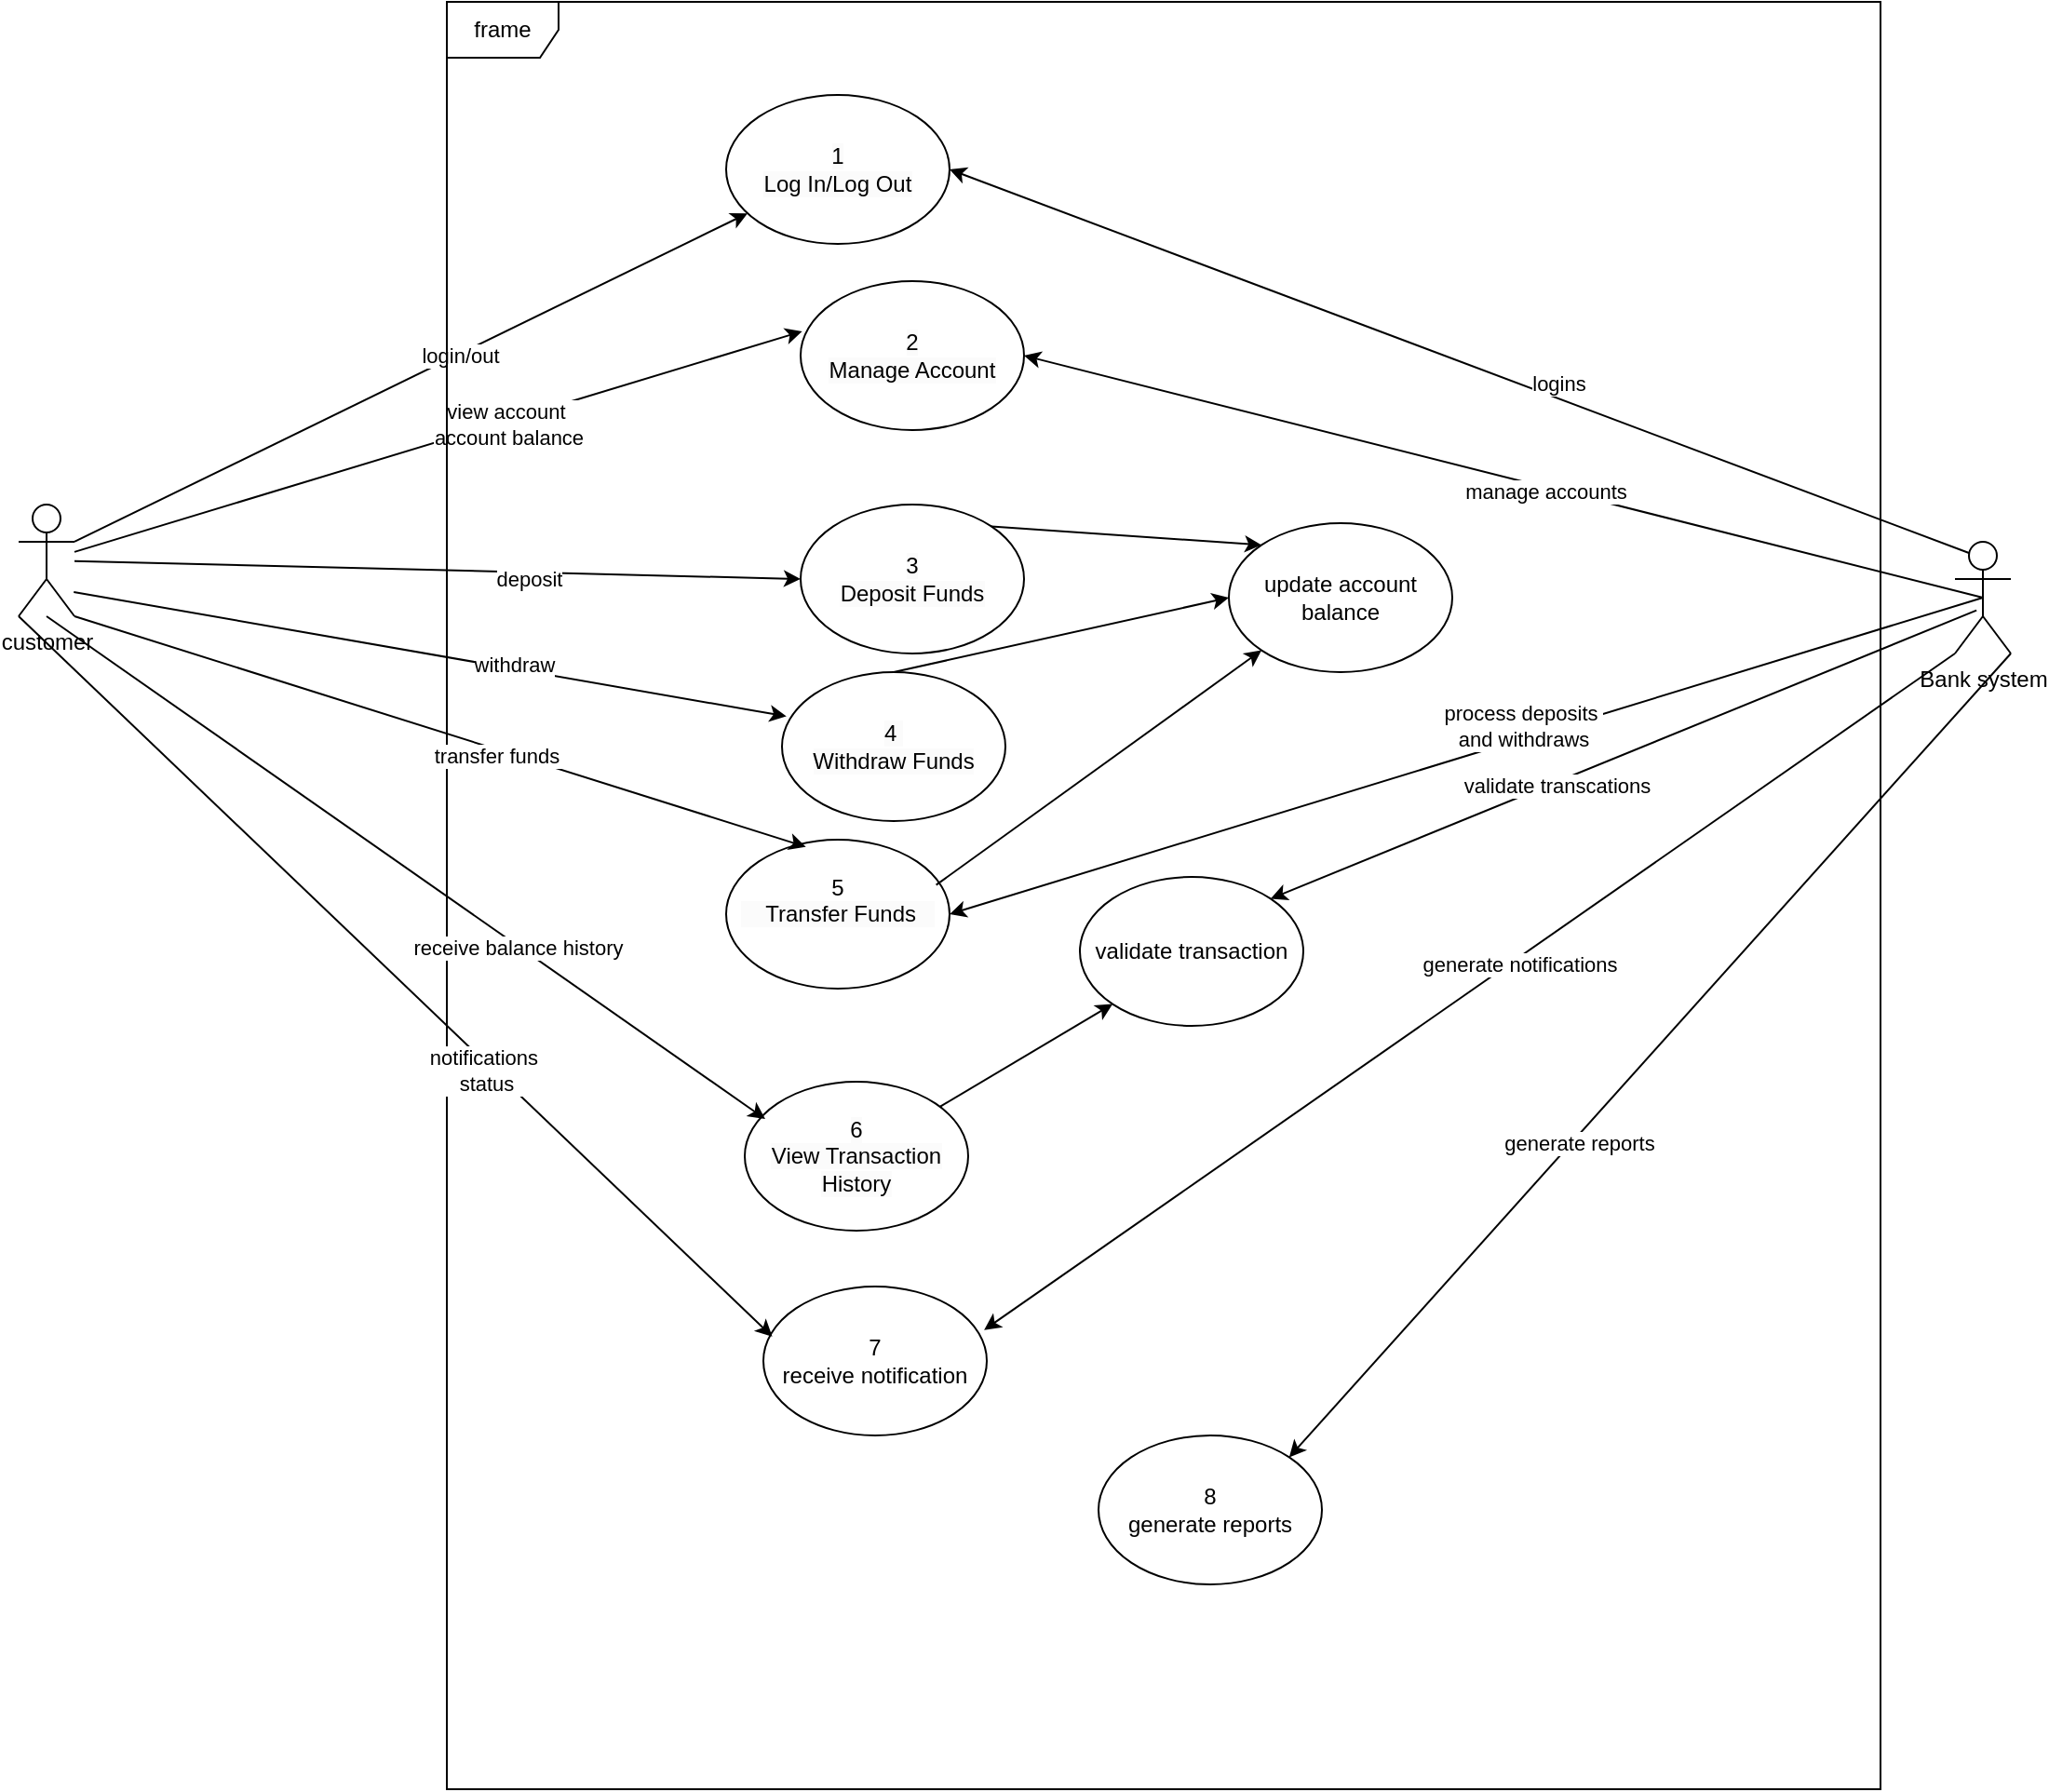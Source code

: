 <mxfile version="24.7.17" pages="2">
  <diagram name="Page-1" id="juA0X05BNH79IVrg6YoW">
    <mxGraphModel grid="1" page="1" gridSize="10" guides="1" tooltips="1" connect="1" arrows="1" fold="1" pageScale="1" pageWidth="850" pageHeight="1100" math="0" shadow="0">
      <root>
        <mxCell id="0" />
        <mxCell id="1" parent="0" />
        <mxCell id="JG5Z1cph0WpagBXa_NsM-11" value="customer" style="shape=umlActor;verticalLabelPosition=bottom;verticalAlign=top;html=1;" vertex="1" parent="1">
          <mxGeometry x="-310" y="360" width="30" height="60" as="geometry" />
        </mxCell>
        <mxCell id="JG5Z1cph0WpagBXa_NsM-12" value="&#xa;&lt;br style=&quot;forced-color-adjust: none; color: rgb(0, 0, 0); font-family: Helvetica; font-size: 12px; font-style: normal; font-variant-ligatures: normal; font-variant-caps: normal; font-weight: 400; letter-spacing: normal; orphans: 2; text-align: center; text-indent: 0px; text-transform: none; widows: 2; word-spacing: 0px; -webkit-text-stroke-width: 0px; white-space: normal; background-color: rgb(251, 251, 251); text-decoration-thickness: initial; text-decoration-style: initial; text-decoration-color: initial;&quot;&gt;&lt;span style=&quot;color: rgb(0, 0, 0); font-family: Helvetica; font-size: 12px; font-style: normal; font-variant-ligatures: normal; font-variant-caps: normal; font-weight: 400; letter-spacing: normal; orphans: 2; text-align: center; text-indent: 0px; text-transform: none; widows: 2; word-spacing: 0px; -webkit-text-stroke-width: 0px; white-space: normal; background-color: rgb(251, 251, 251); text-decoration-thickness: initial; text-decoration-style: initial; text-decoration-color: initial; display: inline !important; float: none;&quot;&gt;1&lt;/span&gt;&lt;br style=&quot;forced-color-adjust: none; color: rgb(0, 0, 0); font-family: Helvetica; font-size: 12px; font-style: normal; font-variant-ligatures: normal; font-variant-caps: normal; font-weight: 400; letter-spacing: normal; orphans: 2; text-align: center; text-indent: 0px; text-transform: none; widows: 2; word-spacing: 0px; -webkit-text-stroke-width: 0px; white-space: normal; background-color: rgb(251, 251, 251); text-decoration-thickness: initial; text-decoration-style: initial; text-decoration-color: initial;&quot;&gt;&lt;div style=&quot;forced-color-adjust: none; color: rgb(0, 0, 0); font-family: Helvetica; font-size: 12px; font-style: normal; font-variant-ligatures: normal; font-variant-caps: normal; font-weight: 400; letter-spacing: normal; orphans: 2; text-align: center; text-indent: 0px; text-transform: none; widows: 2; word-spacing: 0px; -webkit-text-stroke-width: 0px; white-space: normal; background-color: rgb(251, 251, 251); text-decoration-thickness: initial; text-decoration-style: initial; text-decoration-color: initial;&quot;&gt;Log In/Log Out&lt;br style=&quot;forced-color-adjust: none;&quot;&gt;&lt;/div&gt;&#xa;&#xa;" style="ellipse;whiteSpace=wrap;html=1;" vertex="1" parent="1">
          <mxGeometry x="70" y="140" width="120" height="80" as="geometry" />
        </mxCell>
        <mxCell id="JG5Z1cph0WpagBXa_NsM-13" value="&#xa;&lt;br style=&quot;forced-color-adjust: none; color: rgb(0, 0, 0); font-family: Helvetica; font-size: 12px; font-style: normal; font-variant-ligatures: normal; font-variant-caps: normal; font-weight: 400; letter-spacing: normal; orphans: 2; text-align: center; text-indent: 0px; text-transform: none; widows: 2; word-spacing: 0px; -webkit-text-stroke-width: 0px; white-space: normal; background-color: rgb(251, 251, 251); text-decoration-thickness: initial; text-decoration-style: initial; text-decoration-color: initial;&quot;&gt;&lt;span style=&quot;color: rgb(0, 0, 0); font-family: Helvetica; font-size: 12px; font-style: normal; font-variant-ligatures: normal; font-variant-caps: normal; font-weight: 400; letter-spacing: normal; orphans: 2; text-align: center; text-indent: 0px; text-transform: none; widows: 2; word-spacing: 0px; -webkit-text-stroke-width: 0px; white-space: normal; background-color: rgb(251, 251, 251); text-decoration-thickness: initial; text-decoration-style: initial; text-decoration-color: initial; display: inline !important; float: none;&quot;&gt;2&lt;/span&gt;&lt;br style=&quot;forced-color-adjust: none; color: rgb(0, 0, 0); font-family: Helvetica; font-size: 12px; font-style: normal; font-variant-ligatures: normal; font-variant-caps: normal; font-weight: 400; letter-spacing: normal; orphans: 2; text-align: center; text-indent: 0px; text-transform: none; widows: 2; word-spacing: 0px; -webkit-text-stroke-width: 0px; white-space: normal; background-color: rgb(251, 251, 251); text-decoration-thickness: initial; text-decoration-style: initial; text-decoration-color: initial;&quot;&gt;&lt;div style=&quot;forced-color-adjust: none; color: rgb(0, 0, 0); font-family: Helvetica; font-size: 12px; font-style: normal; font-variant-ligatures: normal; font-variant-caps: normal; font-weight: 400; letter-spacing: normal; orphans: 2; text-align: center; text-indent: 0px; text-transform: none; widows: 2; word-spacing: 0px; -webkit-text-stroke-width: 0px; white-space: normal; background-color: rgb(251, 251, 251); text-decoration-thickness: initial; text-decoration-style: initial; text-decoration-color: initial;&quot;&gt;Manage Account&lt;br style=&quot;forced-color-adjust: none;&quot;&gt;&lt;/div&gt;&#xa;&#xa;" style="ellipse;whiteSpace=wrap;html=1;" vertex="1" parent="1">
          <mxGeometry x="110" y="240" width="120" height="80" as="geometry" />
        </mxCell>
        <mxCell id="JG5Z1cph0WpagBXa_NsM-14" value="&#xa;&lt;br style=&quot;forced-color-adjust: none; color: rgb(0, 0, 0); font-family: Helvetica; font-size: 12px; font-style: normal; font-variant-ligatures: normal; font-variant-caps: normal; font-weight: 400; letter-spacing: normal; orphans: 2; text-align: center; text-indent: 0px; text-transform: none; widows: 2; word-spacing: 0px; -webkit-text-stroke-width: 0px; white-space: normal; background-color: rgb(251, 251, 251); text-decoration-thickness: initial; text-decoration-style: initial; text-decoration-color: initial;&quot;&gt;&lt;span style=&quot;color: rgb(0, 0, 0); font-family: Helvetica; font-size: 12px; font-style: normal; font-variant-ligatures: normal; font-variant-caps: normal; font-weight: 400; letter-spacing: normal; orphans: 2; text-align: center; text-indent: 0px; text-transform: none; widows: 2; word-spacing: 0px; -webkit-text-stroke-width: 0px; white-space: normal; background-color: rgb(251, 251, 251); text-decoration-thickness: initial; text-decoration-style: initial; text-decoration-color: initial; display: inline !important; float: none;&quot;&gt;3&lt;/span&gt;&lt;br style=&quot;forced-color-adjust: none; color: rgb(0, 0, 0); font-family: Helvetica; font-size: 12px; font-style: normal; font-variant-ligatures: normal; font-variant-caps: normal; font-weight: 400; letter-spacing: normal; orphans: 2; text-align: center; text-indent: 0px; text-transform: none; widows: 2; word-spacing: 0px; -webkit-text-stroke-width: 0px; white-space: normal; background-color: rgb(251, 251, 251); text-decoration-thickness: initial; text-decoration-style: initial; text-decoration-color: initial;&quot;&gt;&lt;div style=&quot;forced-color-adjust: none; color: rgb(0, 0, 0); font-family: Helvetica; font-size: 12px; font-style: normal; font-variant-ligatures: normal; font-variant-caps: normal; font-weight: 400; letter-spacing: normal; orphans: 2; text-align: center; text-indent: 0px; text-transform: none; widows: 2; word-spacing: 0px; -webkit-text-stroke-width: 0px; white-space: normal; background-color: rgb(251, 251, 251); text-decoration-thickness: initial; text-decoration-style: initial; text-decoration-color: initial;&quot;&gt;Deposit Funds&lt;br style=&quot;forced-color-adjust: none;&quot;&gt;&lt;/div&gt;&#xa;&#xa;" style="ellipse;whiteSpace=wrap;html=1;" vertex="1" parent="1">
          <mxGeometry x="110" y="360" width="120" height="80" as="geometry" />
        </mxCell>
        <mxCell id="JG5Z1cph0WpagBXa_NsM-15" value="&lt;br&gt;&lt;span style=&quot;color: rgb(0, 0, 0); font-family: Helvetica; font-size: 12px; font-style: normal; font-variant-ligatures: normal; font-variant-caps: normal; font-weight: 400; letter-spacing: normal; orphans: 2; text-align: center; text-indent: 0px; text-transform: none; widows: 2; word-spacing: 0px; -webkit-text-stroke-width: 0px; white-space: normal; background-color: rgb(251, 251, 251); text-decoration-thickness: initial; text-decoration-style: initial; text-decoration-color: initial; display: inline !important; float: none;&quot;&gt;4&amp;nbsp;&lt;/span&gt;&lt;div&gt;&lt;span style=&quot;color: rgb(0, 0, 0); font-family: Helvetica; font-size: 12px; font-style: normal; font-variant-ligatures: normal; font-variant-caps: normal; font-weight: 400; letter-spacing: normal; orphans: 2; text-align: center; text-indent: 0px; text-transform: none; widows: 2; word-spacing: 0px; -webkit-text-stroke-width: 0px; white-space: normal; background-color: rgb(251, 251, 251); text-decoration-thickness: initial; text-decoration-style: initial; text-decoration-color: initial; display: inline !important; float: none;&quot;&gt;Withdraw Funds&lt;/span&gt;&lt;br&gt;&lt;br&gt;&lt;/div&gt;" style="ellipse;whiteSpace=wrap;html=1;" vertex="1" parent="1">
          <mxGeometry x="100" y="450" width="120" height="80" as="geometry" />
        </mxCell>
        <mxCell id="JG5Z1cph0WpagBXa_NsM-16" value="5&lt;br&gt;&lt;span style=&quot;color: rgb(0, 0, 0); font-family: Helvetica; font-size: 12px; font-style: normal; font-variant-ligatures: normal; font-variant-caps: normal; font-weight: 400; letter-spacing: normal; orphans: 2; text-align: center; text-indent: 0px; text-transform: none; widows: 2; word-spacing: 0px; -webkit-text-stroke-width: 0px; white-space: normal; background-color: rgb(251, 251, 251); text-decoration-thickness: initial; text-decoration-style: initial; text-decoration-color: initial; display: inline !important; float: none;&quot;&gt;&amp;nbsp; &amp;nbsp; Transfer Funds&amp;nbsp; &amp;nbsp;&lt;/span&gt;&lt;div&gt;&lt;br/&gt;&lt;/div&gt;" style="ellipse;whiteSpace=wrap;html=1;" vertex="1" parent="1">
          <mxGeometry x="70" y="540" width="120" height="80" as="geometry" />
        </mxCell>
        <mxCell id="JG5Z1cph0WpagBXa_NsM-17" value="&lt;br&gt;&lt;br style=&quot;forced-color-adjust: none; color: rgb(0, 0, 0); font-family: Helvetica; font-size: 12px; font-style: normal; font-variant-ligatures: normal; font-variant-caps: normal; font-weight: 400; letter-spacing: normal; orphans: 2; text-align: center; text-indent: 0px; text-transform: none; widows: 2; word-spacing: 0px; -webkit-text-stroke-width: 0px; white-space: normal; background-color: rgb(251, 251, 251); text-decoration-thickness: initial; text-decoration-style: initial; text-decoration-color: initial;&quot;&gt;&lt;span style=&quot;color: rgb(0, 0, 0); font-family: Helvetica; font-size: 12px; font-style: normal; font-variant-ligatures: normal; font-variant-caps: normal; font-weight: 400; letter-spacing: normal; orphans: 2; text-align: center; text-indent: 0px; text-transform: none; widows: 2; word-spacing: 0px; -webkit-text-stroke-width: 0px; white-space: normal; background-color: rgb(251, 251, 251); text-decoration-thickness: initial; text-decoration-style: initial; text-decoration-color: initial; display: inline !important; float: none;&quot;&gt;6&lt;br&gt;&lt;/span&gt;&lt;div&gt;&lt;span style=&quot;color: rgb(0, 0, 0); font-family: Helvetica; font-size: 12px; font-style: normal; font-variant-ligatures: normal; font-variant-caps: normal; font-weight: 400; letter-spacing: normal; orphans: 2; text-align: center; text-indent: 0px; text-transform: none; widows: 2; word-spacing: 0px; -webkit-text-stroke-width: 0px; white-space: normal; background-color: rgb(251, 251, 251); text-decoration-thickness: initial; text-decoration-style: initial; text-decoration-color: initial; display: inline !important; float: none;&quot;&gt;View Transaction History&lt;/span&gt;&lt;br style=&quot;forced-color-adjust: none; color: rgb(0, 0, 0); font-family: Helvetica; font-size: 12px; font-style: normal; font-variant-ligatures: normal; font-variant-caps: normal; font-weight: 400; letter-spacing: normal; orphans: 2; text-align: center; text-indent: 0px; text-transform: none; widows: 2; word-spacing: 0px; -webkit-text-stroke-width: 0px; white-space: normal; background-color: rgb(251, 251, 251); text-decoration-thickness: initial; text-decoration-style: initial; text-decoration-color: initial;&quot;&gt;&lt;br&gt;&lt;br&gt;&lt;/div&gt;" style="ellipse;whiteSpace=wrap;html=1;" vertex="1" parent="1">
          <mxGeometry x="80" y="670" width="120" height="80" as="geometry" />
        </mxCell>
        <mxCell id="JG5Z1cph0WpagBXa_NsM-18" value="&lt;div&gt;7&lt;/div&gt;receive notification" style="ellipse;whiteSpace=wrap;html=1;" vertex="1" parent="1">
          <mxGeometry x="90" y="780" width="120" height="80" as="geometry" />
        </mxCell>
        <mxCell id="JG5Z1cph0WpagBXa_NsM-19" value="Bank system" style="shape=umlActor;verticalLabelPosition=bottom;verticalAlign=top;html=1;" vertex="1" parent="1">
          <mxGeometry x="730" y="380" width="30" height="60" as="geometry" />
        </mxCell>
        <mxCell id="JG5Z1cph0WpagBXa_NsM-22" value="" style="endArrow=classic;html=1;rounded=0;exitX=1;exitY=0.333;exitDx=0;exitDy=0;exitPerimeter=0;" edge="1" parent="1" source="JG5Z1cph0WpagBXa_NsM-11" target="JG5Z1cph0WpagBXa_NsM-12">
          <mxGeometry width="50" height="50" relative="1" as="geometry">
            <mxPoint x="300" y="320" as="sourcePoint" />
            <mxPoint x="350" y="270" as="targetPoint" />
          </mxGeometry>
        </mxCell>
        <mxCell id="JG5Z1cph0WpagBXa_NsM-51" value="login/out" style="edgeLabel;html=1;align=center;verticalAlign=middle;resizable=0;points=[];" vertex="1" connectable="0" parent="JG5Z1cph0WpagBXa_NsM-22">
          <mxGeometry x="0.137" relative="1" as="geometry">
            <mxPoint x="1" as="offset" />
          </mxGeometry>
        </mxCell>
        <mxCell id="JG5Z1cph0WpagBXa_NsM-23" value="" style="endArrow=classic;html=1;rounded=0;entryX=0.007;entryY=0.337;entryDx=0;entryDy=0;entryPerimeter=0;" edge="1" parent="1" source="JG5Z1cph0WpagBXa_NsM-11" target="JG5Z1cph0WpagBXa_NsM-13">
          <mxGeometry width="50" height="50" relative="1" as="geometry">
            <mxPoint x="300" y="310" as="sourcePoint" />
            <mxPoint x="350" y="270" as="targetPoint" />
          </mxGeometry>
        </mxCell>
        <mxCell id="JG5Z1cph0WpagBXa_NsM-52" value="view account&amp;nbsp;&lt;div&gt;account balance&lt;/div&gt;" style="edgeLabel;html=1;align=center;verticalAlign=middle;resizable=0;points=[];" vertex="1" connectable="0" parent="JG5Z1cph0WpagBXa_NsM-23">
          <mxGeometry x="0.19" y="-2" relative="1" as="geometry">
            <mxPoint as="offset" />
          </mxGeometry>
        </mxCell>
        <mxCell id="JG5Z1cph0WpagBXa_NsM-29" value="frame" style="shape=umlFrame;whiteSpace=wrap;html=1;pointerEvents=0;" vertex="1" parent="1">
          <mxGeometry x="-80" y="90" width="770" height="960" as="geometry" />
        </mxCell>
        <mxCell id="JG5Z1cph0WpagBXa_NsM-30" value="" style="endArrow=classic;html=1;rounded=0;entryX=0;entryY=0.5;entryDx=0;entryDy=0;" edge="1" parent="1" source="JG5Z1cph0WpagBXa_NsM-11" target="JG5Z1cph0WpagBXa_NsM-14">
          <mxGeometry width="50" height="50" relative="1" as="geometry">
            <mxPoint x="-50" y="410" as="sourcePoint" />
            <mxPoint x="231" y="369" as="targetPoint" />
          </mxGeometry>
        </mxCell>
        <mxCell id="JG5Z1cph0WpagBXa_NsM-53" value="deposit" style="edgeLabel;html=1;align=center;verticalAlign=middle;resizable=0;points=[];" vertex="1" connectable="0" parent="JG5Z1cph0WpagBXa_NsM-30">
          <mxGeometry x="0.248" y="-3" relative="1" as="geometry">
            <mxPoint as="offset" />
          </mxGeometry>
        </mxCell>
        <mxCell id="JG5Z1cph0WpagBXa_NsM-31" value="" style="endArrow=classic;html=1;rounded=0;entryX=0.02;entryY=0.297;entryDx=0;entryDy=0;entryPerimeter=0;exitX=0.987;exitY=0.783;exitDx=0;exitDy=0;exitPerimeter=0;" edge="1" parent="1" source="JG5Z1cph0WpagBXa_NsM-11" target="JG5Z1cph0WpagBXa_NsM-15">
          <mxGeometry width="50" height="50" relative="1" as="geometry">
            <mxPoint x="-30" y="400" as="sourcePoint" />
            <mxPoint x="251" y="359" as="targetPoint" />
          </mxGeometry>
        </mxCell>
        <mxCell id="JG5Z1cph0WpagBXa_NsM-54" value="withdraw" style="edgeLabel;html=1;align=center;verticalAlign=middle;resizable=0;points=[];" vertex="1" connectable="0" parent="JG5Z1cph0WpagBXa_NsM-31">
          <mxGeometry x="0.23" y="2" relative="1" as="geometry">
            <mxPoint as="offset" />
          </mxGeometry>
        </mxCell>
        <mxCell id="JG5Z1cph0WpagBXa_NsM-32" value="" style="endArrow=classic;html=1;rounded=0;entryX=0.357;entryY=0.048;entryDx=0;entryDy=0;entryPerimeter=0;exitX=1;exitY=1;exitDx=0;exitDy=0;exitPerimeter=0;" edge="1" parent="1" source="JG5Z1cph0WpagBXa_NsM-11" target="JG5Z1cph0WpagBXa_NsM-16">
          <mxGeometry width="50" height="50" relative="1" as="geometry">
            <mxPoint x="-60" y="490" as="sourcePoint" />
            <mxPoint x="221" y="449" as="targetPoint" />
          </mxGeometry>
        </mxCell>
        <mxCell id="JG5Z1cph0WpagBXa_NsM-55" value="transfer funds&amp;nbsp;" style="edgeLabel;html=1;align=center;verticalAlign=middle;resizable=0;points=[];" vertex="1" connectable="0" parent="JG5Z1cph0WpagBXa_NsM-32">
          <mxGeometry x="0.164" y="-3" relative="1" as="geometry">
            <mxPoint as="offset" />
          </mxGeometry>
        </mxCell>
        <mxCell id="JG5Z1cph0WpagBXa_NsM-33" value="" style="endArrow=classic;html=1;rounded=0;" edge="1" parent="1">
          <mxGeometry width="50" height="50" relative="1" as="geometry">
            <mxPoint x="-295" y="420" as="sourcePoint" />
            <mxPoint x="91" y="690" as="targetPoint" />
          </mxGeometry>
        </mxCell>
        <mxCell id="JG5Z1cph0WpagBXa_NsM-56" value="receive balance history" style="edgeLabel;html=1;align=center;verticalAlign=middle;resizable=0;points=[];" vertex="1" connectable="0" parent="JG5Z1cph0WpagBXa_NsM-33">
          <mxGeometry x="0.313" y="-1" relative="1" as="geometry">
            <mxPoint as="offset" />
          </mxGeometry>
        </mxCell>
        <mxCell id="JG5Z1cph0WpagBXa_NsM-37" value="" style="endArrow=classic;html=1;rounded=0;entryX=1;entryY=0.5;entryDx=0;entryDy=0;exitX=0.25;exitY=0.1;exitDx=0;exitDy=0;exitPerimeter=0;" edge="1" parent="1" source="JG5Z1cph0WpagBXa_NsM-19" target="JG5Z1cph0WpagBXa_NsM-12">
          <mxGeometry width="50" height="50" relative="1" as="geometry">
            <mxPoint x="260" y="500" as="sourcePoint" />
            <mxPoint x="310" y="450" as="targetPoint" />
          </mxGeometry>
        </mxCell>
        <mxCell id="JG5Z1cph0WpagBXa_NsM-45" value="logins" style="edgeLabel;html=1;align=center;verticalAlign=middle;resizable=0;points=[];" vertex="1" connectable="0" parent="JG5Z1cph0WpagBXa_NsM-37">
          <mxGeometry x="-0.183" y="-8" relative="1" as="geometry">
            <mxPoint as="offset" />
          </mxGeometry>
        </mxCell>
        <mxCell id="JG5Z1cph0WpagBXa_NsM-38" value="" style="endArrow=classic;html=1;rounded=0;entryX=1;entryY=0.5;entryDx=0;entryDy=0;exitX=0.5;exitY=0.5;exitDx=0;exitDy=0;exitPerimeter=0;" edge="1" parent="1" source="JG5Z1cph0WpagBXa_NsM-19" target="JG5Z1cph0WpagBXa_NsM-13">
          <mxGeometry width="50" height="50" relative="1" as="geometry">
            <mxPoint x="260" y="410" as="sourcePoint" />
            <mxPoint x="310" y="360" as="targetPoint" />
          </mxGeometry>
        </mxCell>
        <mxCell id="JG5Z1cph0WpagBXa_NsM-46" value="manage accounts" style="edgeLabel;html=1;align=center;verticalAlign=middle;resizable=0;points=[];" vertex="1" connectable="0" parent="JG5Z1cph0WpagBXa_NsM-38">
          <mxGeometry x="-0.089" y="2" relative="1" as="geometry">
            <mxPoint as="offset" />
          </mxGeometry>
        </mxCell>
        <mxCell id="JG5Z1cph0WpagBXa_NsM-39" value="" style="endArrow=classic;html=1;rounded=0;entryX=1;entryY=0.5;entryDx=0;entryDy=0;exitX=0.5;exitY=0.5;exitDx=0;exitDy=0;exitPerimeter=0;" edge="1" parent="1" source="JG5Z1cph0WpagBXa_NsM-19" target="JG5Z1cph0WpagBXa_NsM-16">
          <mxGeometry width="50" height="50" relative="1" as="geometry">
            <mxPoint x="670" y="330" as="sourcePoint" />
            <mxPoint x="601" y="459" as="targetPoint" />
          </mxGeometry>
        </mxCell>
        <mxCell id="JG5Z1cph0WpagBXa_NsM-47" value="process deposits&amp;nbsp;&lt;div&gt;and withdraws&lt;/div&gt;" style="edgeLabel;html=1;align=center;verticalAlign=middle;resizable=0;points=[];" vertex="1" connectable="0" parent="JG5Z1cph0WpagBXa_NsM-39">
          <mxGeometry x="-0.123" y="-6" relative="1" as="geometry">
            <mxPoint x="-2" as="offset" />
          </mxGeometry>
        </mxCell>
        <mxCell id="JG5Z1cph0WpagBXa_NsM-40" value="&lt;div&gt;8&lt;/div&gt;generate reports" style="ellipse;whiteSpace=wrap;html=1;" vertex="1" parent="1">
          <mxGeometry x="270" y="860" width="120" height="80" as="geometry" />
        </mxCell>
        <mxCell id="JG5Z1cph0WpagBXa_NsM-41" value="" style="endArrow=classic;html=1;rounded=0;entryX=1;entryY=0;entryDx=0;entryDy=0;exitX=1;exitY=1;exitDx=0;exitDy=0;exitPerimeter=0;" edge="1" parent="1" source="JG5Z1cph0WpagBXa_NsM-19" target="JG5Z1cph0WpagBXa_NsM-40">
          <mxGeometry width="50" height="50" relative="1" as="geometry">
            <mxPoint x="330" y="770" as="sourcePoint" />
            <mxPoint x="-135" y="970" as="targetPoint" />
          </mxGeometry>
        </mxCell>
        <mxCell id="JG5Z1cph0WpagBXa_NsM-50" value="generate reports" style="edgeLabel;html=1;align=center;verticalAlign=middle;resizable=0;points=[];" vertex="1" connectable="0" parent="JG5Z1cph0WpagBXa_NsM-41">
          <mxGeometry x="0.208" y="2" relative="1" as="geometry">
            <mxPoint y="1" as="offset" />
          </mxGeometry>
        </mxCell>
        <mxCell id="JG5Z1cph0WpagBXa_NsM-42" value="" style="endArrow=classic;html=1;rounded=0;entryX=0.988;entryY=0.292;entryDx=0;entryDy=0;entryPerimeter=0;exitX=0;exitY=1;exitDx=0;exitDy=0;exitPerimeter=0;" edge="1" parent="1" source="JG5Z1cph0WpagBXa_NsM-19" target="JG5Z1cph0WpagBXa_NsM-18">
          <mxGeometry width="50" height="50" relative="1" as="geometry">
            <mxPoint x="740" y="420" as="sourcePoint" />
            <mxPoint x="200" y="300" as="targetPoint" />
          </mxGeometry>
        </mxCell>
        <mxCell id="JG5Z1cph0WpagBXa_NsM-49" value="generate notifications" style="edgeLabel;html=1;align=center;verticalAlign=middle;resizable=0;points=[];" vertex="1" connectable="0" parent="JG5Z1cph0WpagBXa_NsM-42">
          <mxGeometry x="-0.094" y="3" relative="1" as="geometry">
            <mxPoint as="offset" />
          </mxGeometry>
        </mxCell>
        <mxCell id="JG5Z1cph0WpagBXa_NsM-43" value="" style="endArrow=classic;html=1;rounded=0;entryX=0.04;entryY=0.336;entryDx=0;entryDy=0;entryPerimeter=0;exitX=0;exitY=1;exitDx=0;exitDy=0;exitPerimeter=0;" edge="1" parent="1" source="JG5Z1cph0WpagBXa_NsM-11" target="JG5Z1cph0WpagBXa_NsM-18">
          <mxGeometry width="50" height="50" relative="1" as="geometry">
            <mxPoint x="150" y="720" as="sourcePoint" />
            <mxPoint x="200" y="670" as="targetPoint" />
          </mxGeometry>
        </mxCell>
        <mxCell id="JG5Z1cph0WpagBXa_NsM-57" value="notifications&amp;nbsp;&lt;div&gt;status&lt;/div&gt;" style="edgeLabel;html=1;align=center;verticalAlign=middle;resizable=0;points=[];" vertex="1" connectable="0" parent="JG5Z1cph0WpagBXa_NsM-43">
          <mxGeometry x="0.25" y="-3" relative="1" as="geometry">
            <mxPoint as="offset" />
          </mxGeometry>
        </mxCell>
        <mxCell id="JG5Z1cph0WpagBXa_NsM-58" value="validate transaction" style="ellipse;whiteSpace=wrap;html=1;" vertex="1" parent="1">
          <mxGeometry x="260" y="560" width="120" height="80" as="geometry" />
        </mxCell>
        <mxCell id="JG5Z1cph0WpagBXa_NsM-59" value="" style="endArrow=classic;html=1;rounded=0;entryX=1;entryY=0;entryDx=0;entryDy=0;exitX=0.386;exitY=0.614;exitDx=0;exitDy=0;exitPerimeter=0;" edge="1" parent="1" source="JG5Z1cph0WpagBXa_NsM-19" target="JG5Z1cph0WpagBXa_NsM-58">
          <mxGeometry width="50" height="50" relative="1" as="geometry">
            <mxPoint x="480" y="520" as="sourcePoint" />
            <mxPoint x="-64" y="800" as="targetPoint" />
          </mxGeometry>
        </mxCell>
        <mxCell id="JG5Z1cph0WpagBXa_NsM-61" value="validate transcations" style="edgeLabel;html=1;align=center;verticalAlign=middle;resizable=0;points=[];" vertex="1" connectable="0" parent="JG5Z1cph0WpagBXa_NsM-59">
          <mxGeometry x="0.151" y="5" relative="1" as="geometry">
            <mxPoint x="-10" as="offset" />
          </mxGeometry>
        </mxCell>
        <mxCell id="RiJunMg8t7HVKeXlRmB0-1" value="update account balance" style="ellipse;whiteSpace=wrap;html=1;" vertex="1" parent="1">
          <mxGeometry x="340" y="370" width="120" height="80" as="geometry" />
        </mxCell>
        <mxCell id="RiJunMg8t7HVKeXlRmB0-2" value="" style="endArrow=classic;html=1;rounded=0;exitX=1;exitY=0;exitDx=0;exitDy=0;entryX=0;entryY=0;entryDx=0;entryDy=0;" edge="1" parent="1" source="JG5Z1cph0WpagBXa_NsM-14" target="RiJunMg8t7HVKeXlRmB0-1">
          <mxGeometry width="50" height="50" relative="1" as="geometry">
            <mxPoint x="300" y="560" as="sourcePoint" />
            <mxPoint x="350" y="510" as="targetPoint" />
          </mxGeometry>
        </mxCell>
        <mxCell id="RiJunMg8t7HVKeXlRmB0-3" value="" style="endArrow=classic;html=1;rounded=0;entryX=0;entryY=0.5;entryDx=0;entryDy=0;exitX=0.5;exitY=0;exitDx=0;exitDy=0;" edge="1" parent="1" source="JG5Z1cph0WpagBXa_NsM-15" target="RiJunMg8t7HVKeXlRmB0-1">
          <mxGeometry width="50" height="50" relative="1" as="geometry">
            <mxPoint x="300" y="560" as="sourcePoint" />
            <mxPoint x="350" y="510" as="targetPoint" />
          </mxGeometry>
        </mxCell>
        <mxCell id="RiJunMg8t7HVKeXlRmB0-4" value="" style="endArrow=classic;html=1;rounded=0;entryX=0;entryY=1;entryDx=0;entryDy=0;exitX=0.94;exitY=0.304;exitDx=0;exitDy=0;exitPerimeter=0;" edge="1" parent="1" source="JG5Z1cph0WpagBXa_NsM-16" target="RiJunMg8t7HVKeXlRmB0-1">
          <mxGeometry width="50" height="50" relative="1" as="geometry">
            <mxPoint x="300" y="560" as="sourcePoint" />
            <mxPoint x="350" y="510" as="targetPoint" />
          </mxGeometry>
        </mxCell>
        <mxCell id="5RUs_-Bw6RLpH8d9vlnS-1" value="" style="endArrow=classic;html=1;rounded=0;entryX=0;entryY=1;entryDx=0;entryDy=0;" edge="1" parent="1" source="JG5Z1cph0WpagBXa_NsM-17" target="JG5Z1cph0WpagBXa_NsM-58">
          <mxGeometry width="50" height="50" relative="1" as="geometry">
            <mxPoint x="590" y="510" as="sourcePoint" />
            <mxPoint x="640" y="460" as="targetPoint" />
          </mxGeometry>
        </mxCell>
      </root>
    </mxGraphModel>
  </diagram>
  <diagram id="qL1vwiFeUV0R6IaE1uqW" name="Page-4">
    <mxGraphModel dx="1433" dy="670" grid="1" gridSize="10" guides="1" tooltips="1" connect="1" arrows="1" fold="1" page="1" pageScale="1" pageWidth="850" pageHeight="1100" math="0" shadow="0">
      <root>
        <mxCell id="0" />
        <mxCell id="1" parent="0" />
        <mxCell id="61mZvtb2oqbnbrhDhtrd-2" value="CUSTOMER" style="shape=umlActor;verticalLabelPosition=bottom;verticalAlign=top;html=1;outlineConnect=0;" vertex="1" parent="1">
          <mxGeometry x="180" y="390" width="30" height="60" as="geometry" />
        </mxCell>
        <mxCell id="61mZvtb2oqbnbrhDhtrd-3" value="" style="shape=umlActor;verticalLabelPosition=bottom;verticalAlign=top;html=1;outlineConnect=0;" vertex="1" parent="1">
          <mxGeometry x="180" y="390" width="30" height="60" as="geometry" />
        </mxCell>
        <mxCell id="61mZvtb2oqbnbrhDhtrd-5" value="" style="endArrow=none;dashed=1;html=1;dashPattern=1 3;strokeWidth=2;rounded=0;exitX=0.5;exitY=0;exitDx=0;exitDy=0;exitPerimeter=0;" edge="1" parent="1" source="61mZvtb2oqbnbrhDhtrd-6" target="61mZvtb2oqbnbrhDhtrd-3">
          <mxGeometry width="50" height="50" relative="1" as="geometry">
            <mxPoint x="190" y="714" as="sourcePoint" />
            <mxPoint x="210" y="490" as="targetPoint" />
          </mxGeometry>
        </mxCell>
        <mxCell id="61mZvtb2oqbnbrhDhtrd-6" value="CUSTOMER" style="shape=umlActor;verticalLabelPosition=bottom;verticalAlign=top;html=1;outlineConnect=0;" vertex="1" parent="1">
          <mxGeometry x="180" y="780" width="30" height="60" as="geometry" />
        </mxCell>
        <mxCell id="61mZvtb2oqbnbrhDhtrd-7" value="BANK SYSTEM" style="rounded=1;whiteSpace=wrap;html=1;" vertex="1" parent="1">
          <mxGeometry x="450" y="395" width="100" height="50" as="geometry" />
        </mxCell>
        <mxCell id="61mZvtb2oqbnbrhDhtrd-8" value="ACCOUNT" style="rounded=1;whiteSpace=wrap;html=1;" vertex="1" parent="1">
          <mxGeometry x="770" y="360" width="106" height="50" as="geometry" />
        </mxCell>
        <mxCell id="61mZvtb2oqbnbrhDhtrd-9" value="TRANSACTION" style="rounded=1;whiteSpace=wrap;html=1;" vertex="1" parent="1">
          <mxGeometry x="1030" y="400" width="110" height="55" as="geometry" />
        </mxCell>
        <mxCell id="61mZvtb2oqbnbrhDhtrd-10" value="" style="endArrow=none;dashed=1;html=1;dashPattern=1 3;strokeWidth=2;rounded=0;exitX=0.682;exitY=1.029;exitDx=0;exitDy=0;exitPerimeter=0;" edge="1" parent="1" source="61mZvtb2oqbnbrhDhtrd-7">
          <mxGeometry width="50" height="50" relative="1" as="geometry">
            <mxPoint x="600" y="380" as="sourcePoint" />
            <mxPoint x="520" y="800" as="targetPoint" />
          </mxGeometry>
        </mxCell>
        <mxCell id="61mZvtb2oqbnbrhDhtrd-12" value="" style="endArrow=none;dashed=1;html=1;dashPattern=1 3;strokeWidth=2;rounded=0;exitX=0.657;exitY=1.138;exitDx=0;exitDy=0;exitPerimeter=0;" edge="1" parent="1" source="61mZvtb2oqbnbrhDhtrd-8">
          <mxGeometry width="50" height="50" relative="1" as="geometry">
            <mxPoint x="820" y="430" as="sourcePoint" />
            <mxPoint x="840" y="800" as="targetPoint" />
          </mxGeometry>
        </mxCell>
        <mxCell id="61mZvtb2oqbnbrhDhtrd-14" value="" style="endArrow=none;dashed=1;html=1;dashPattern=1 3;strokeWidth=2;rounded=0;exitX=0.5;exitY=1;exitDx=0;exitDy=0;" edge="1" parent="1" source="61mZvtb2oqbnbrhDhtrd-9">
          <mxGeometry width="50" height="50" relative="1" as="geometry">
            <mxPoint x="1070" y="500" as="sourcePoint" />
            <mxPoint x="1085" y="800" as="targetPoint" />
          </mxGeometry>
        </mxCell>
        <mxCell id="61mZvtb2oqbnbrhDhtrd-16" value="BANK SYSTEM" style="rounded=1;whiteSpace=wrap;html=1;" vertex="1" parent="1">
          <mxGeometry x="450" y="800" width="100" height="50" as="geometry" />
        </mxCell>
        <mxCell id="61mZvtb2oqbnbrhDhtrd-17" value="ACCOUNT" style="rounded=1;whiteSpace=wrap;html=1;" vertex="1" parent="1">
          <mxGeometry x="780" y="800" width="106" height="50" as="geometry" />
        </mxCell>
        <mxCell id="61mZvtb2oqbnbrhDhtrd-18" value="TRANSACTION" style="rounded=1;whiteSpace=wrap;html=1;" vertex="1" parent="1">
          <mxGeometry x="1030" y="800" width="110" height="55" as="geometry" />
        </mxCell>
        <mxCell id="61mZvtb2oqbnbrhDhtrd-19" value="" style="endArrow=classic;html=1;rounded=0;" edge="1" parent="1">
          <mxGeometry width="50" height="50" relative="1" as="geometry">
            <mxPoint x="190" y="510" as="sourcePoint" />
            <mxPoint x="520" y="510" as="targetPoint" />
          </mxGeometry>
        </mxCell>
        <mxCell id="61mZvtb2oqbnbrhDhtrd-20" value="" style="endArrow=classic;html=1;rounded=0;" edge="1" parent="1">
          <mxGeometry width="50" height="50" relative="1" as="geometry">
            <mxPoint x="190" y="590" as="sourcePoint" />
            <mxPoint x="520" y="590" as="targetPoint" />
            <Array as="points">
              <mxPoint x="350" y="590" />
            </Array>
          </mxGeometry>
        </mxCell>
        <mxCell id="61mZvtb2oqbnbrhDhtrd-22" value="" style="endArrow=classic;html=1;rounded=0;" edge="1" parent="1">
          <mxGeometry width="50" height="50" relative="1" as="geometry">
            <mxPoint x="520" y="690" as="sourcePoint" />
            <mxPoint x="190" y="690" as="targetPoint" />
          </mxGeometry>
        </mxCell>
        <mxCell id="61mZvtb2oqbnbrhDhtrd-23" value="" style="endArrow=classic;html=1;rounded=0;" edge="1" parent="1">
          <mxGeometry width="50" height="50" relative="1" as="geometry">
            <mxPoint x="520" y="730" as="sourcePoint" />
            <mxPoint x="190" y="730" as="targetPoint" />
          </mxGeometry>
        </mxCell>
        <mxCell id="61mZvtb2oqbnbrhDhtrd-26" value="" style="endArrow=classic;html=1;rounded=0;" edge="1" parent="1">
          <mxGeometry width="50" height="50" relative="1" as="geometry">
            <mxPoint x="520" y="550" as="sourcePoint" />
            <mxPoint x="840" y="550" as="targetPoint" />
          </mxGeometry>
        </mxCell>
        <mxCell id="61mZvtb2oqbnbrhDhtrd-27" value="" style="endArrow=classic;html=1;rounded=0;" edge="1" parent="1">
          <mxGeometry width="50" height="50" relative="1" as="geometry">
            <mxPoint x="515" y="640" as="sourcePoint" />
            <mxPoint x="835" y="640" as="targetPoint" />
          </mxGeometry>
        </mxCell>
        <mxCell id="61mZvtb2oqbnbrhDhtrd-28" value="" style="endArrow=classic;html=1;rounded=0;" edge="1" parent="1">
          <mxGeometry width="50" height="50" relative="1" as="geometry">
            <mxPoint x="520" y="670" as="sourcePoint" />
            <mxPoint x="1080" y="670" as="targetPoint" />
          </mxGeometry>
        </mxCell>
        <mxCell id="61mZvtb2oqbnbrhDhtrd-29" value="&amp;nbsp; &amp;nbsp; &amp;nbsp; &amp;nbsp; &amp;nbsp; &amp;nbsp; &amp;nbsp; &amp;nbsp; &amp;nbsp; &amp;nbsp; &amp;nbsp; &amp;nbsp; &amp;nbsp; &amp;nbsp; &amp;nbsp; &amp;nbsp; &amp;nbsp; &amp;nbsp; &amp;nbsp; &amp;nbsp; &amp;nbsp; &amp;nbsp; &amp;nbsp; &amp;nbsp; &amp;nbsp; &amp;nbsp;update balance(amount)" style="text;html=1;align=center;verticalAlign=middle;resizable=0;points=[];autosize=1;strokeColor=none;fillColor=none;" vertex="1" parent="1">
          <mxGeometry x="436" y="608" width="320" height="30" as="geometry" />
        </mxCell>
        <mxCell id="61mZvtb2oqbnbrhDhtrd-31" value="validate account" style="text;html=1;align=center;verticalAlign=middle;resizable=0;points=[];autosize=1;strokeColor=none;fillColor=none;" vertex="1" parent="1">
          <mxGeometry x="610" y="508" width="110" height="30" as="geometry" />
        </mxCell>
        <mxCell id="61mZvtb2oqbnbrhDhtrd-32" value="&amp;nbsp; &amp;nbsp; &amp;nbsp; &amp;nbsp; &amp;nbsp; &amp;nbsp; &amp;nbsp; &amp;nbsp; &amp;nbsp; &amp;nbsp; &amp;nbsp; &amp;nbsp; &amp;nbsp; &amp;nbsp; &amp;nbsp; &amp;nbsp; &amp;nbsp; &amp;nbsp; &amp;nbsp;record transcation" style="text;html=1;align=center;verticalAlign=middle;resizable=0;points=[];autosize=1;strokeColor=none;fillColor=none;" vertex="1" parent="1">
          <mxGeometry x="490" y="638" width="240" height="30" as="geometry" />
        </mxCell>
        <mxCell id="61mZvtb2oqbnbrhDhtrd-35" value="login" style="text;html=1;align=center;verticalAlign=middle;resizable=0;points=[];autosize=1;strokeColor=none;fillColor=none;" vertex="1" parent="1">
          <mxGeometry x="300" y="455" width="50" height="30" as="geometry" />
        </mxCell>
        <mxCell id="61mZvtb2oqbnbrhDhtrd-36" value="initiate deposit(amount)" style="text;html=1;align=center;verticalAlign=middle;resizable=0;points=[];autosize=1;strokeColor=none;fillColor=none;" vertex="1" parent="1">
          <mxGeometry x="270" y="558" width="150" height="30" as="geometry" />
        </mxCell>
        <mxCell id="61mZvtb2oqbnbrhDhtrd-37" value="confirm deposit" style="text;html=1;align=center;verticalAlign=middle;resizable=0;points=[];autosize=1;strokeColor=none;fillColor=none;" vertex="1" parent="1">
          <mxGeometry x="270" y="658" width="100" height="30" as="geometry" />
        </mxCell>
        <mxCell id="61mZvtb2oqbnbrhDhtrd-38" value="&amp;nbsp; &amp;nbsp; &amp;nbsp; &amp;nbsp; &amp;nbsp; &amp;nbsp; &amp;nbsp; &amp;nbsp; &amp;nbsp; &amp;nbsp; &amp;nbsp; send notification(deposit success)" style="text;html=1;align=center;verticalAlign=middle;resizable=0;points=[];autosize=1;strokeColor=none;fillColor=none;" vertex="1" parent="1">
          <mxGeometry x="170" y="698" width="280" height="30" as="geometry" />
        </mxCell>
      </root>
    </mxGraphModel>
  </diagram>
</mxfile>
